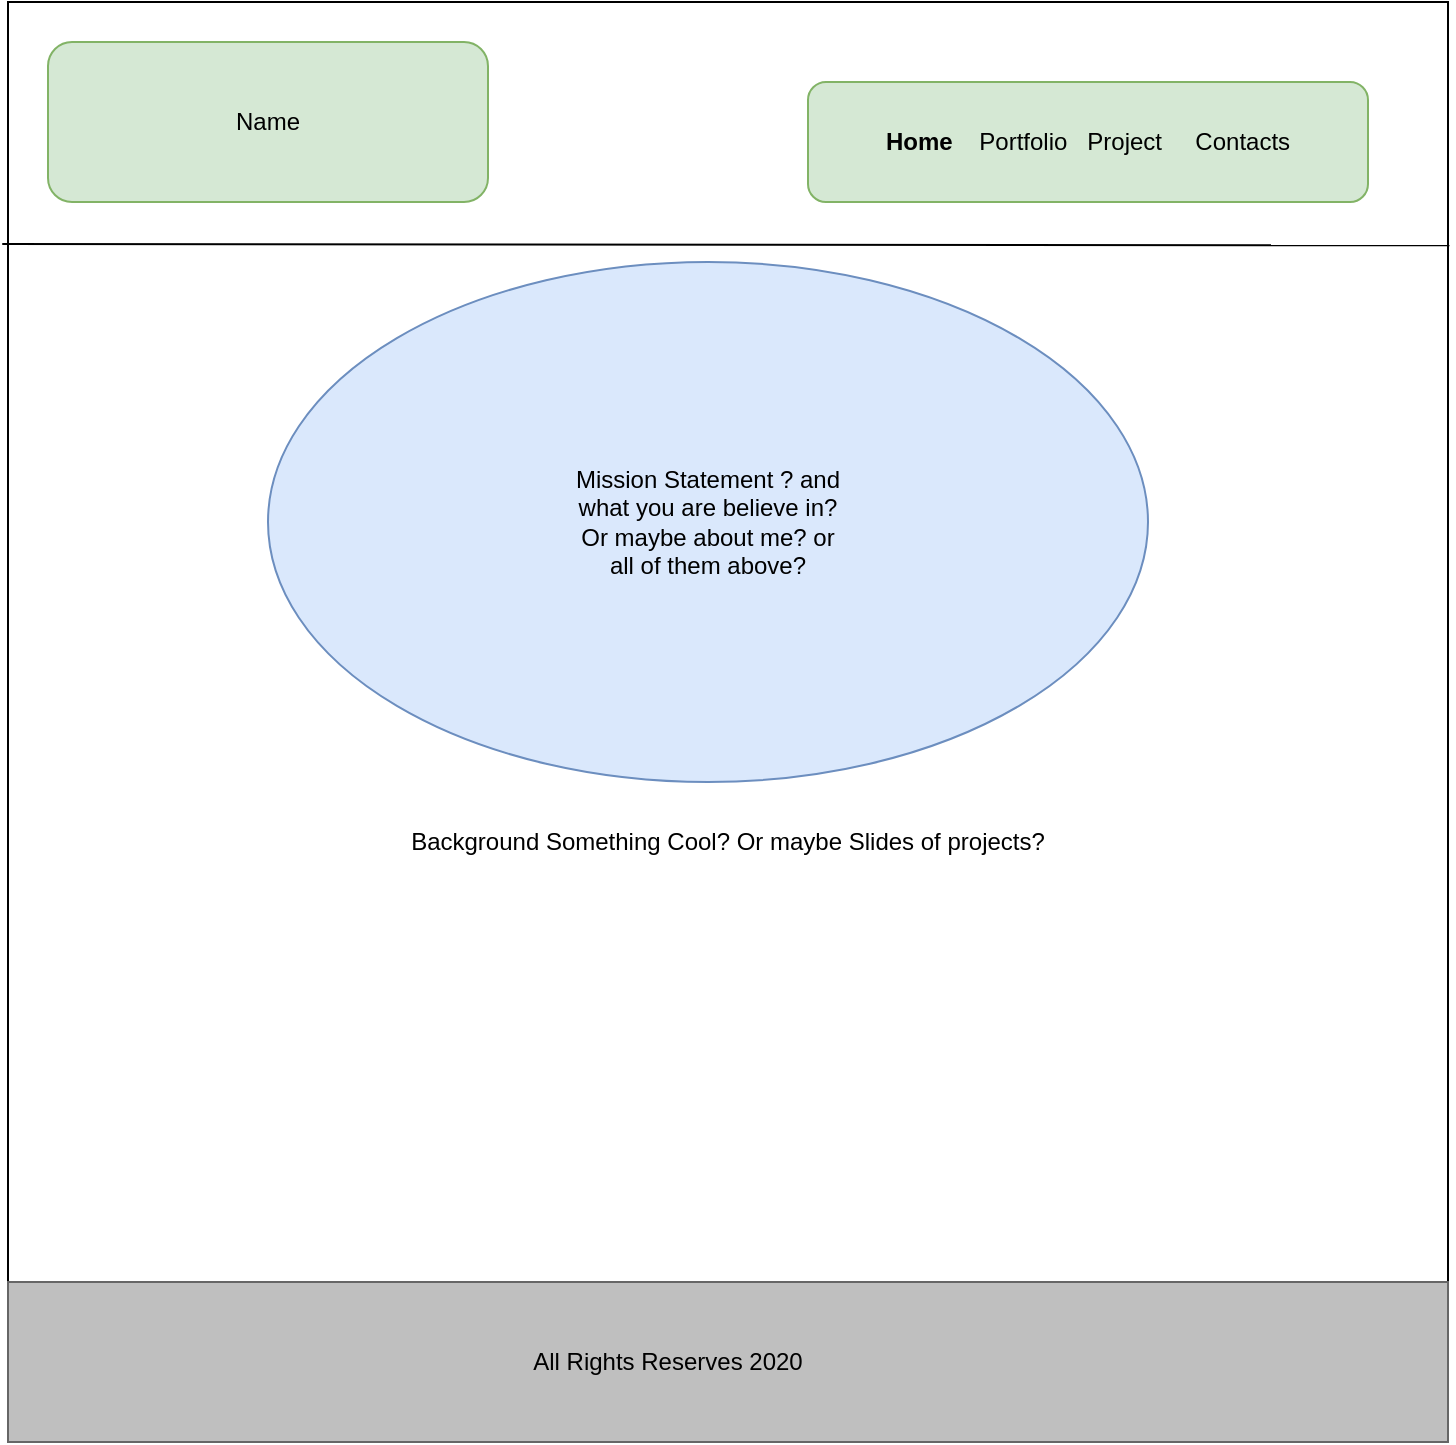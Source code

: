 <mxfile version="12.9.6" pages="3"><diagram id="WZ4EDkQ6XADrpkFOY8C_" name="Page-1"><mxGraphModel dx="1422" dy="769" grid="1" gridSize="10" guides="1" tooltips="1" connect="1" arrows="1" fold="1" page="1" pageScale="1" pageWidth="850" pageHeight="1100" math="0" shadow="0"><root><mxCell id="0"/><mxCell id="1" parent="0"/><mxCell id="qE1wQhJPXNj7jKtzlnPg-1" value="" style="whiteSpace=wrap;html=1;aspect=fixed;" vertex="1" parent="1"><mxGeometry x="40" y="40" width="720" height="720" as="geometry"/></mxCell><mxCell id="qE1wQhJPXNj7jKtzlnPg-2" value="" style="rounded=1;whiteSpace=wrap;html=1;fillColor=#d5e8d4;strokeColor=#82b366;" vertex="1" parent="1"><mxGeometry x="60" y="60" width="220" height="80" as="geometry"/></mxCell><mxCell id="qE1wQhJPXNj7jKtzlnPg-3" value="Name " style="text;html=1;strokeColor=none;fillColor=none;align=center;verticalAlign=middle;whiteSpace=wrap;rounded=0;" vertex="1" parent="1"><mxGeometry x="100" y="90" width="140" height="20" as="geometry"/></mxCell><mxCell id="qE1wQhJPXNj7jKtzlnPg-6" value="" style="endArrow=none;html=1;entryX=1.001;entryY=0.169;entryDx=0;entryDy=0;entryPerimeter=0;exitX=-0.004;exitY=0.168;exitDx=0;exitDy=0;exitPerimeter=0;" edge="1" parent="1" source="qE1wQhJPXNj7jKtzlnPg-1" target="qE1wQhJPXNj7jKtzlnPg-1"><mxGeometry width="50" height="50" relative="1" as="geometry"><mxPoint x="400" y="390" as="sourcePoint"/><mxPoint x="450" y="340" as="targetPoint"/></mxGeometry></mxCell><mxCell id="qE1wQhJPXNj7jKtzlnPg-7" value="" style="rounded=1;whiteSpace=wrap;html=1;fillColor=#d5e8d4;strokeColor=#82b366;" vertex="1" parent="1"><mxGeometry x="440" y="80" width="280" height="60" as="geometry"/></mxCell><mxCell id="qE1wQhJPXNj7jKtzlnPg-8" value="&lt;b&gt;Home&amp;nbsp;&amp;nbsp;&amp;nbsp; &lt;/b&gt;Portfolio &amp;nbsp; Project&amp;nbsp;&amp;nbsp;&amp;nbsp;&amp;nbsp; Contacts" style="text;html=1;strokeColor=none;fillColor=none;align=center;verticalAlign=middle;whiteSpace=wrap;rounded=0;" vertex="1" parent="1"><mxGeometry x="460" y="100" width="240" height="20" as="geometry"/></mxCell><mxCell id="qE1wQhJPXNj7jKtzlnPg-10" value="Background Something Cool? Or maybe Slides of projects? " style="text;html=1;strokeColor=none;fillColor=none;align=center;verticalAlign=middle;whiteSpace=wrap;rounded=0;" vertex="1" parent="1"><mxGeometry x="40" y="160" width="720" height="600" as="geometry"/></mxCell><mxCell id="qE1wQhJPXNj7jKtzlnPg-11" value="" style="ellipse;whiteSpace=wrap;html=1;fillColor=#dae8fc;strokeColor=#6c8ebf;" vertex="1" parent="1"><mxGeometry x="170" y="170" width="440" height="260" as="geometry"/></mxCell><mxCell id="qE1wQhJPXNj7jKtzlnPg-12" value="Mission Statement ? and what you are believe in?Or maybe about me? or all of them above?" style="text;html=1;strokeColor=none;fillColor=none;align=center;verticalAlign=middle;whiteSpace=wrap;rounded=0;" vertex="1" parent="1"><mxGeometry x="320" y="230" width="140" height="140" as="geometry"/></mxCell><mxCell id="qE1wQhJPXNj7jKtzlnPg-13" value="" style="rounded=0;whiteSpace=wrap;html=1;fillColor=#BFBFBF;strokeColor=#666666;fontColor=#333333;" vertex="1" parent="1"><mxGeometry x="40" y="680" width="720" height="80" as="geometry"/></mxCell><mxCell id="qE1wQhJPXNj7jKtzlnPg-14" value="All Rights Reserves 2020" style="text;html=1;strokeColor=none;fillColor=none;align=center;verticalAlign=middle;whiteSpace=wrap;rounded=0;" vertex="1" parent="1"><mxGeometry x="280" y="710" width="180" height="20" as="geometry"/></mxCell></root></mxGraphModel></diagram><diagram id="d7tu9WwJs69ZwKgru3t2" name="Page-2"><mxGraphModel dx="1422" dy="769" grid="1" gridSize="10" guides="1" tooltips="1" connect="1" arrows="1" fold="1" page="1" pageScale="1" pageWidth="850" pageHeight="1100" math="0" shadow="0"><root><mxCell id="MSlkzbo4x_Dpm83k9Pb7-0"/><mxCell id="MSlkzbo4x_Dpm83k9Pb7-1" parent="MSlkzbo4x_Dpm83k9Pb7-0"/><mxCell id="J6yvW_GHqumLMbuJOdPy-0" value="" style="whiteSpace=wrap;html=1;aspect=fixed;" vertex="1" parent="MSlkzbo4x_Dpm83k9Pb7-1"><mxGeometry x="40" y="40" width="720" height="720" as="geometry"/></mxCell><mxCell id="J6yvW_GHqumLMbuJOdPy-1" value="" style="rounded=1;whiteSpace=wrap;html=1;fillColor=#d5e8d4;strokeColor=#82b366;" vertex="1" parent="MSlkzbo4x_Dpm83k9Pb7-1"><mxGeometry x="60" y="60" width="220" height="80" as="geometry"/></mxCell><mxCell id="J6yvW_GHqumLMbuJOdPy-2" value="Name " style="text;html=1;strokeColor=none;fillColor=none;align=center;verticalAlign=middle;whiteSpace=wrap;rounded=0;" vertex="1" parent="MSlkzbo4x_Dpm83k9Pb7-1"><mxGeometry x="70" y="90" width="140" height="20" as="geometry"/></mxCell><mxCell id="J6yvW_GHqumLMbuJOdPy-3" value="" style="endArrow=none;html=1;entryX=1.001;entryY=0.169;entryDx=0;entryDy=0;entryPerimeter=0;exitX=-0.004;exitY=0.168;exitDx=0;exitDy=0;exitPerimeter=0;" edge="1" parent="MSlkzbo4x_Dpm83k9Pb7-1" source="J6yvW_GHqumLMbuJOdPy-0" target="J6yvW_GHqumLMbuJOdPy-0"><mxGeometry width="50" height="50" relative="1" as="geometry"><mxPoint x="400" y="390" as="sourcePoint"/><mxPoint x="450" y="340" as="targetPoint"/></mxGeometry></mxCell><mxCell id="J6yvW_GHqumLMbuJOdPy-4" value="" style="rounded=1;whiteSpace=wrap;html=1;fillColor=#d5e8d4;strokeColor=#82b366;" vertex="1" parent="MSlkzbo4x_Dpm83k9Pb7-1"><mxGeometry x="440" y="80" width="280" height="60" as="geometry"/></mxCell><mxCell id="J6yvW_GHqumLMbuJOdPy-5" value="Home&amp;nbsp;&amp;nbsp;&amp;nbsp; &lt;b&gt;Portfolio &amp;nbsp; &lt;/b&gt;Project&amp;nbsp;&amp;nbsp;&amp;nbsp;&amp;nbsp; Contacts" style="text;html=1;strokeColor=none;fillColor=none;align=center;verticalAlign=middle;whiteSpace=wrap;rounded=0;" vertex="1" parent="MSlkzbo4x_Dpm83k9Pb7-1"><mxGeometry x="460" y="100" width="240" height="20" as="geometry"/></mxCell><mxCell id="J6yvW_GHqumLMbuJOdPy-6" value="Same Background maybe?&lt;br&gt;AND &lt;br&gt;Slides?" style="text;html=1;strokeColor=none;fillColor=none;align=center;verticalAlign=middle;whiteSpace=wrap;rounded=0;" vertex="1" parent="MSlkzbo4x_Dpm83k9Pb7-1"><mxGeometry x="40" y="160" width="720" height="600" as="geometry"/></mxCell><mxCell id="J6yvW_GHqumLMbuJOdPy-9" value="" style="rounded=0;whiteSpace=wrap;html=1;fillColor=#BFBFBF;strokeColor=#666666;fontColor=#333333;" vertex="1" parent="MSlkzbo4x_Dpm83k9Pb7-1"><mxGeometry x="40" y="680" width="720" height="80" as="geometry"/></mxCell><mxCell id="J6yvW_GHqumLMbuJOdPy-10" value="All Rights Reserves 2020" style="text;html=1;strokeColor=none;fillColor=none;align=center;verticalAlign=middle;whiteSpace=wrap;rounded=0;" vertex="1" parent="MSlkzbo4x_Dpm83k9Pb7-1"><mxGeometry x="280" y="710" width="180" height="20" as="geometry"/></mxCell><mxCell id="J6yvW_GHqumLMbuJOdPy-11" value="" style="ellipse;whiteSpace=wrap;html=1;aspect=fixed;fillColor=#BFBFBF;" vertex="1" parent="MSlkzbo4x_Dpm83k9Pb7-1"><mxGeometry x="200" y="60" width="80" height="80" as="geometry"/></mxCell><mxCell id="J6yvW_GHqumLMbuJOdPy-14" value="Picture?" style="text;html=1;strokeColor=none;fillColor=none;align=center;verticalAlign=middle;whiteSpace=wrap;rounded=0;" vertex="1" parent="MSlkzbo4x_Dpm83k9Pb7-1"><mxGeometry x="210" y="90" width="60" height="20" as="geometry"/></mxCell><mxCell id="S4MkjiN_GSIUx8A5MYX4-0" value="" style="shape=process;whiteSpace=wrap;html=1;backgroundOutline=1;fillColor=#BFBFBF;" vertex="1" parent="MSlkzbo4x_Dpm83k9Pb7-1"><mxGeometry x="40" y="160" width="720" height="210" as="geometry"/></mxCell><mxCell id="S4MkjiN_GSIUx8A5MYX4-1" value="What have you been working on and how can you bring your skill and bio to the table?" style="text;html=1;strokeColor=none;fillColor=none;align=center;verticalAlign=middle;whiteSpace=wrap;rounded=0;" vertex="1" parent="MSlkzbo4x_Dpm83k9Pb7-1"><mxGeometry x="110" y="160" width="580" height="210" as="geometry"/></mxCell><mxCell id="JzFwHhye7xMBzPl8-zFL-1" value="maybe portfolio and project are the same?" style="text;html=1;strokeColor=none;fillColor=none;align=center;verticalAlign=middle;whiteSpace=wrap;rounded=0;" vertex="1" parent="MSlkzbo4x_Dpm83k9Pb7-1"><mxGeometry x="440" y="60" width="280" height="20" as="geometry"/></mxCell></root></mxGraphModel></diagram><diagram id="q_y8KQKEjqkWplf9FTYD" name="Page-3"><mxGraphModel dx="1422" dy="769" grid="1" gridSize="10" guides="1" tooltips="1" connect="1" arrows="1" fold="1" page="1" pageScale="1" pageWidth="850" pageHeight="1100" math="0" shadow="0"><root><mxCell id="NbSj09VAv4-MN4_A7IBv-0"/><mxCell id="NbSj09VAv4-MN4_A7IBv-1" parent="NbSj09VAv4-MN4_A7IBv-0"/><mxCell id="NbSj09VAv4-MN4_A7IBv-2" value="" style="whiteSpace=wrap;html=1;aspect=fixed;" vertex="1" parent="NbSj09VAv4-MN4_A7IBv-1"><mxGeometry x="40" y="40" width="720" height="720" as="geometry"/></mxCell><mxCell id="NbSj09VAv4-MN4_A7IBv-3" value="" style="rounded=1;whiteSpace=wrap;html=1;fillColor=#d5e8d4;strokeColor=#82b366;" vertex="1" parent="NbSj09VAv4-MN4_A7IBv-1"><mxGeometry x="60" y="60" width="220" height="80" as="geometry"/></mxCell><mxCell id="NbSj09VAv4-MN4_A7IBv-4" value="Name " style="text;html=1;strokeColor=none;fillColor=none;align=center;verticalAlign=middle;whiteSpace=wrap;rounded=0;" vertex="1" parent="NbSj09VAv4-MN4_A7IBv-1"><mxGeometry x="100" y="90" width="140" height="20" as="geometry"/></mxCell><mxCell id="NbSj09VAv4-MN4_A7IBv-5" value="" style="endArrow=none;html=1;entryX=1.001;entryY=0.169;entryDx=0;entryDy=0;entryPerimeter=0;exitX=-0.004;exitY=0.168;exitDx=0;exitDy=0;exitPerimeter=0;" edge="1" parent="NbSj09VAv4-MN4_A7IBv-1" source="NbSj09VAv4-MN4_A7IBv-2" target="NbSj09VAv4-MN4_A7IBv-2"><mxGeometry width="50" height="50" relative="1" as="geometry"><mxPoint x="400" y="390" as="sourcePoint"/><mxPoint x="450" y="340" as="targetPoint"/></mxGeometry></mxCell><mxCell id="NbSj09VAv4-MN4_A7IBv-6" value="" style="rounded=1;whiteSpace=wrap;html=1;fillColor=#d5e8d4;strokeColor=#82b366;" vertex="1" parent="NbSj09VAv4-MN4_A7IBv-1"><mxGeometry x="440" y="80" width="280" height="60" as="geometry"/></mxCell><mxCell id="NbSj09VAv4-MN4_A7IBv-7" value="Home&amp;nbsp;&amp;nbsp;&amp;nbsp; Portfolio &amp;nbsp; Project&amp;nbsp;&amp;nbsp;&amp;nbsp;&amp;nbsp; &lt;b&gt;Contacts&lt;/b&gt;" style="text;html=1;strokeColor=none;fillColor=none;align=center;verticalAlign=middle;whiteSpace=wrap;rounded=0;" vertex="1" parent="NbSj09VAv4-MN4_A7IBv-1"><mxGeometry x="460" y="100" width="240" height="20" as="geometry"/></mxCell><mxCell id="NbSj09VAv4-MN4_A7IBv-11" value="" style="rounded=0;whiteSpace=wrap;html=1;fillColor=#BFBFBF;strokeColor=#666666;fontColor=#333333;" vertex="1" parent="NbSj09VAv4-MN4_A7IBv-1"><mxGeometry x="40" y="680" width="720" height="80" as="geometry"/></mxCell><mxCell id="NbSj09VAv4-MN4_A7IBv-12" value="All Rights Reserves 2020" style="text;html=1;strokeColor=none;fillColor=none;align=center;verticalAlign=middle;whiteSpace=wrap;rounded=0;" vertex="1" parent="NbSj09VAv4-MN4_A7IBv-1"><mxGeometry x="280" y="710" width="180" height="20" as="geometry"/></mxCell><mxCell id="NbSj09VAv4-MN4_A7IBv-14" value="" style="rounded=0;whiteSpace=wrap;html=1;fillColor=#BFBFBF;" vertex="1" parent="NbSj09VAv4-MN4_A7IBv-1"><mxGeometry x="70" y="200" width="660" height="440" as="geometry"/></mxCell><mxCell id="NbSj09VAv4-MN4_A7IBv-15" value="Contact Page" style="text;html=1;strokeColor=none;fillColor=none;align=center;verticalAlign=middle;whiteSpace=wrap;rounded=0;" vertex="1" parent="NbSj09VAv4-MN4_A7IBv-1"><mxGeometry x="120" y="270" width="560" height="300" as="geometry"/></mxCell></root></mxGraphModel></diagram></mxfile>